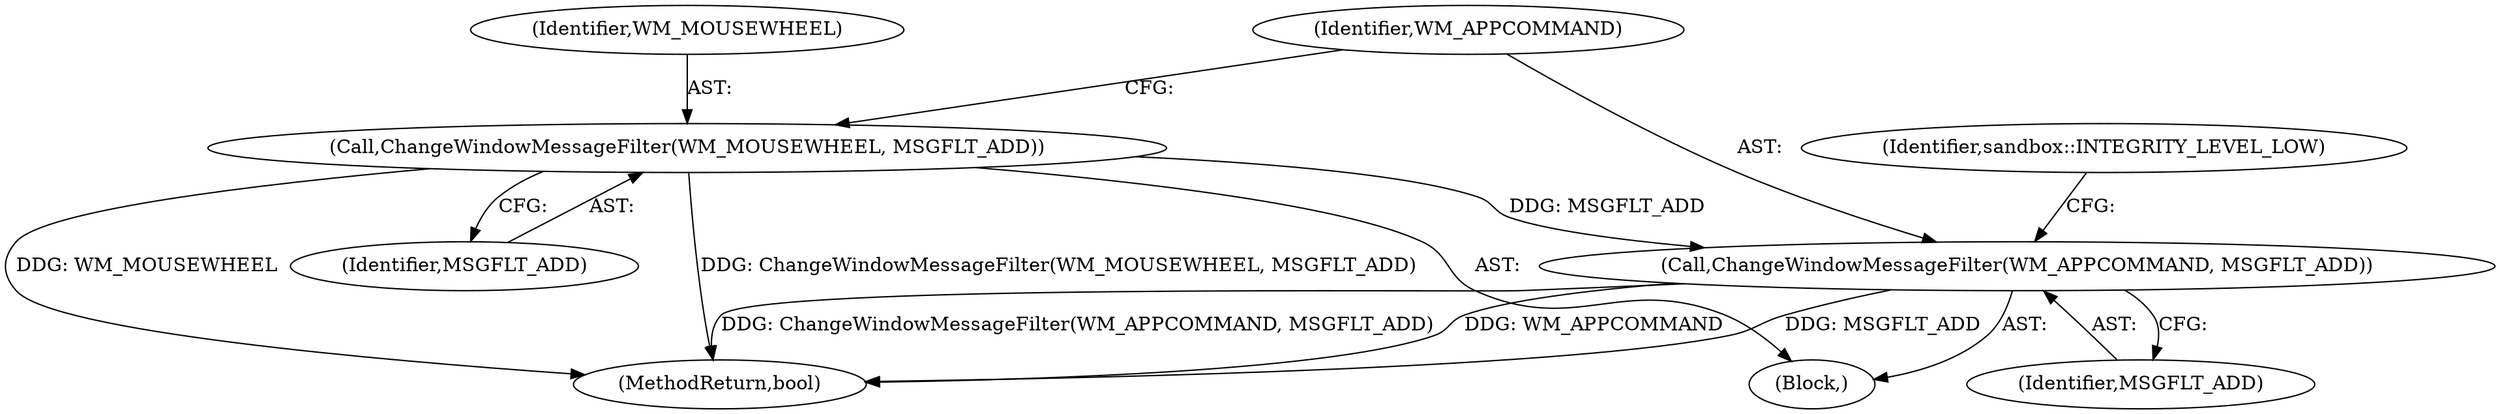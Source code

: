 digraph "0_Chrome_cd0bd79d6ebdb72183e6f0833673464cc10b3600@API" {
"1000164" [label="(Call,ChangeWindowMessageFilter(WM_APPCOMMAND, MSGFLT_ADD))"];
"1000161" [label="(Call,ChangeWindowMessageFilter(WM_MOUSEWHEEL, MSGFLT_ADD))"];
"1000163" [label="(Identifier,MSGFLT_ADD)"];
"1000161" [label="(Call,ChangeWindowMessageFilter(WM_MOUSEWHEEL, MSGFLT_ADD))"];
"1000166" [label="(Identifier,MSGFLT_ADD)"];
"1000164" [label="(Call,ChangeWindowMessageFilter(WM_APPCOMMAND, MSGFLT_ADD))"];
"1000160" [label="(Block,)"];
"1000162" [label="(Identifier,WM_MOUSEWHEEL)"];
"1000168" [label="(Identifier,sandbox::INTEGRITY_LEVEL_LOW)"];
"1000183" [label="(MethodReturn,bool)"];
"1000165" [label="(Identifier,WM_APPCOMMAND)"];
"1000164" -> "1000160"  [label="AST: "];
"1000164" -> "1000166"  [label="CFG: "];
"1000165" -> "1000164"  [label="AST: "];
"1000166" -> "1000164"  [label="AST: "];
"1000168" -> "1000164"  [label="CFG: "];
"1000164" -> "1000183"  [label="DDG: MSGFLT_ADD"];
"1000164" -> "1000183"  [label="DDG: ChangeWindowMessageFilter(WM_APPCOMMAND, MSGFLT_ADD)"];
"1000164" -> "1000183"  [label="DDG: WM_APPCOMMAND"];
"1000161" -> "1000164"  [label="DDG: MSGFLT_ADD"];
"1000161" -> "1000160"  [label="AST: "];
"1000161" -> "1000163"  [label="CFG: "];
"1000162" -> "1000161"  [label="AST: "];
"1000163" -> "1000161"  [label="AST: "];
"1000165" -> "1000161"  [label="CFG: "];
"1000161" -> "1000183"  [label="DDG: WM_MOUSEWHEEL"];
"1000161" -> "1000183"  [label="DDG: ChangeWindowMessageFilter(WM_MOUSEWHEEL, MSGFLT_ADD)"];
}
